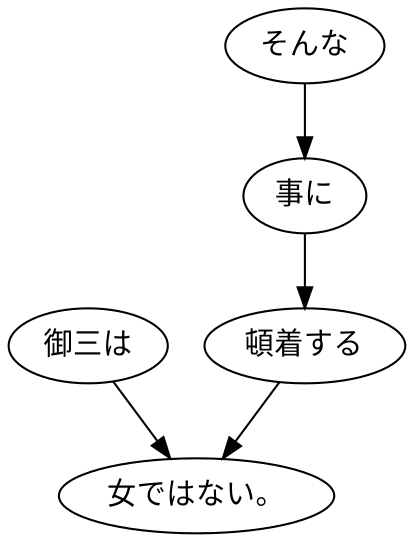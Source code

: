 digraph graph6449 {
	node0 [label="御三は"];
	node1 [label="そんな"];
	node2 [label="事に"];
	node3 [label="頓着する"];
	node4 [label="女ではない。"];
	node0 -> node4;
	node1 -> node2;
	node2 -> node3;
	node3 -> node4;
}
